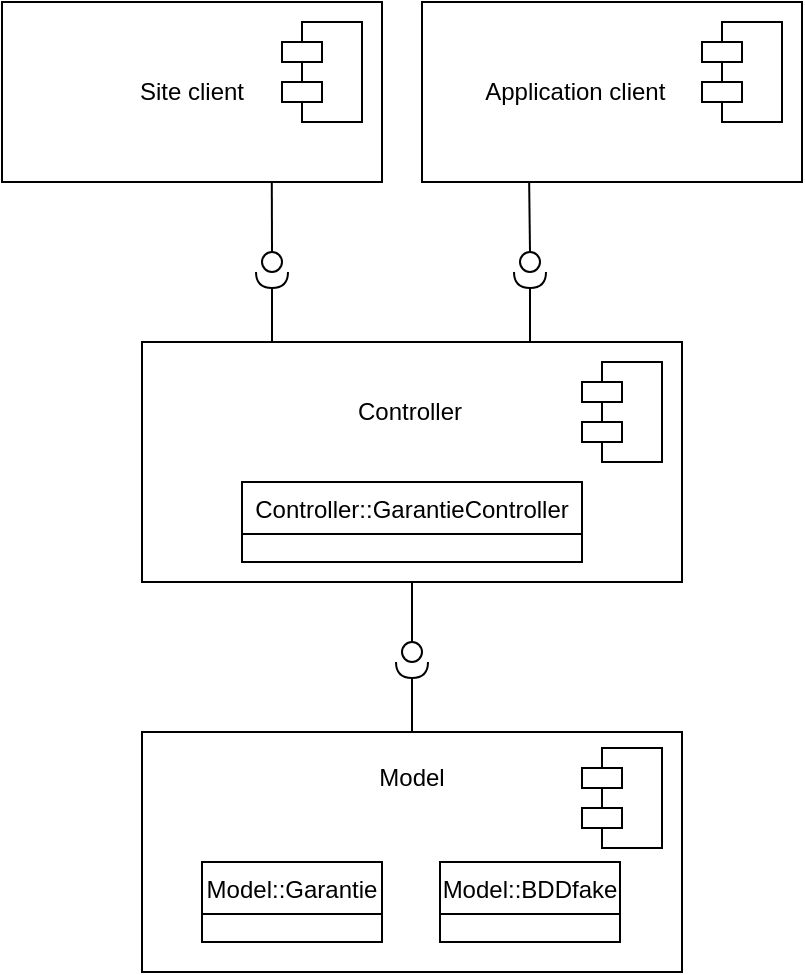 <mxfile version="13.1.7" type="device"><diagram id="2QJGwUctA3GrTV5ZpJYM" name="Page-1"><mxGraphModel dx="1323" dy="645" grid="1" gridSize="10" guides="1" tooltips="1" connect="1" arrows="1" fold="1" page="1" pageScale="1" pageWidth="827" pageHeight="1169" math="0" shadow="0"><root><mxCell id="0"/><mxCell id="1" parent="0"/><mxCell id="6WERaH4rh0N3Baqg3uQz-3" value="Site client" style="rounded=0;whiteSpace=wrap;html=1;" vertex="1" parent="1"><mxGeometry x="210" y="100" width="190" height="90" as="geometry"/></mxCell><mxCell id="6WERaH4rh0N3Baqg3uQz-21" value="" style="rounded=0;whiteSpace=wrap;html=1;" vertex="1" parent="1"><mxGeometry x="360" y="110" width="30" height="50" as="geometry"/></mxCell><mxCell id="6WERaH4rh0N3Baqg3uQz-4" value="&lt;div align=&quot;center&quot;&gt;Application client&amp;nbsp;&amp;nbsp;&amp;nbsp;&amp;nbsp;&amp;nbsp;&amp;nbsp;&amp;nbsp;&amp;nbsp;&amp;nbsp;&amp;nbsp;&amp;nbsp; &lt;br&gt;&lt;/div&gt;" style="rounded=0;whiteSpace=wrap;html=1;align=center;" vertex="1" parent="1"><mxGeometry x="420" y="100" width="190" height="90" as="geometry"/></mxCell><mxCell id="6WERaH4rh0N3Baqg3uQz-5" value="" style="rounded=0;whiteSpace=wrap;html=1;" vertex="1" parent="1"><mxGeometry x="280" y="270" width="270" height="120" as="geometry"/></mxCell><mxCell id="6WERaH4rh0N3Baqg3uQz-6" value="Controller" style="text;html=1;strokeColor=none;fillColor=none;align=center;verticalAlign=middle;whiteSpace=wrap;rounded=0;" vertex="1" parent="1"><mxGeometry x="394" y="295" width="40" height="20" as="geometry"/></mxCell><mxCell id="6WERaH4rh0N3Baqg3uQz-7" value="" style="rounded=0;whiteSpace=wrap;html=1;" vertex="1" parent="1"><mxGeometry x="280" y="465" width="270" height="120" as="geometry"/></mxCell><mxCell id="6WERaH4rh0N3Baqg3uQz-8" value="Model" style="text;html=1;strokeColor=none;fillColor=none;align=center;verticalAlign=middle;whiteSpace=wrap;rounded=0;" vertex="1" parent="1"><mxGeometry x="395" y="478" width="40" height="20" as="geometry"/></mxCell><mxCell id="6WERaH4rh0N3Baqg3uQz-19" value="" style="rounded=0;whiteSpace=wrap;html=1;" vertex="1" parent="1"><mxGeometry x="350" y="120" width="20" height="10" as="geometry"/></mxCell><mxCell id="6WERaH4rh0N3Baqg3uQz-20" value="" style="rounded=0;whiteSpace=wrap;html=1;" vertex="1" parent="1"><mxGeometry x="350" y="140" width="20" height="10" as="geometry"/></mxCell><mxCell id="6WERaH4rh0N3Baqg3uQz-22" value="" style="rounded=0;whiteSpace=wrap;html=1;" vertex="1" parent="1"><mxGeometry x="510" y="280" width="30" height="50" as="geometry"/></mxCell><mxCell id="6WERaH4rh0N3Baqg3uQz-23" value="" style="rounded=0;whiteSpace=wrap;html=1;" vertex="1" parent="1"><mxGeometry x="500" y="290" width="20" height="10" as="geometry"/></mxCell><mxCell id="6WERaH4rh0N3Baqg3uQz-24" value="" style="rounded=0;whiteSpace=wrap;html=1;" vertex="1" parent="1"><mxGeometry x="500" y="310" width="20" height="10" as="geometry"/></mxCell><mxCell id="6WERaH4rh0N3Baqg3uQz-25" value="" style="rounded=0;whiteSpace=wrap;html=1;" vertex="1" parent="1"><mxGeometry x="510" y="473" width="30" height="50" as="geometry"/></mxCell><mxCell id="6WERaH4rh0N3Baqg3uQz-26" value="" style="rounded=0;whiteSpace=wrap;html=1;" vertex="1" parent="1"><mxGeometry x="500" y="483" width="20" height="10" as="geometry"/></mxCell><mxCell id="6WERaH4rh0N3Baqg3uQz-27" value="" style="rounded=0;whiteSpace=wrap;html=1;" vertex="1" parent="1"><mxGeometry x="500" y="503" width="20" height="10" as="geometry"/></mxCell><mxCell id="6WERaH4rh0N3Baqg3uQz-32" value="" style="rounded=0;orthogonalLoop=1;jettySize=auto;html=1;endArrow=none;endFill=0;exitX=0.5;exitY=1;exitDx=0;exitDy=0;" edge="1" target="6WERaH4rh0N3Baqg3uQz-34" parent="1" source="6WERaH4rh0N3Baqg3uQz-5"><mxGeometry relative="1" as="geometry"><mxPoint x="400" y="425" as="sourcePoint"/></mxGeometry></mxCell><mxCell id="6WERaH4rh0N3Baqg3uQz-34" value="" style="ellipse;whiteSpace=wrap;html=1;fontFamily=Helvetica;fontSize=12;fontColor=#000000;align=center;strokeColor=#000000;fillColor=#ffffff;points=[];aspect=fixed;resizable=0;" vertex="1" parent="1"><mxGeometry x="410" y="420" width="10" height="10" as="geometry"/></mxCell><mxCell id="6WERaH4rh0N3Baqg3uQz-35" value="" style="rounded=0;orthogonalLoop=1;jettySize=auto;html=1;endArrow=halfCircle;endFill=0;endSize=6;strokeWidth=1;exitX=0.5;exitY=0;exitDx=0;exitDy=0;" edge="1" parent="1" source="6WERaH4rh0N3Baqg3uQz-7" target="6WERaH4rh0N3Baqg3uQz-34"><mxGeometry relative="1" as="geometry"><mxPoint x="415" y="465" as="sourcePoint"/><mxPoint x="420" y="425" as="targetPoint"/></mxGeometry></mxCell><mxCell id="6WERaH4rh0N3Baqg3uQz-16" value="Model::BDDfake" style="swimlane;fontStyle=0;childLayout=stackLayout;horizontal=1;startSize=26;fillColor=none;horizontalStack=0;resizeParent=1;resizeParentMax=0;resizeLast=0;collapsible=1;marginBottom=0;" vertex="1" parent="1"><mxGeometry x="429" y="530" width="90" height="40" as="geometry"/></mxCell><mxCell id="6WERaH4rh0N3Baqg3uQz-15" value="Model::Garantie" style="swimlane;fontStyle=0;childLayout=stackLayout;horizontal=1;startSize=26;fillColor=none;horizontalStack=0;resizeParent=1;resizeParentMax=0;resizeLast=0;collapsible=1;marginBottom=0;" vertex="1" parent="1"><mxGeometry x="310" y="530" width="90" height="40" as="geometry"/></mxCell><mxCell id="6WERaH4rh0N3Baqg3uQz-11" value="Controller::GarantieController" style="swimlane;fontStyle=0;childLayout=stackLayout;horizontal=1;startSize=26;fillColor=none;horizontalStack=0;resizeParent=1;resizeParentMax=0;resizeLast=0;collapsible=1;marginBottom=0;" vertex="1" parent="1"><mxGeometry x="330" y="340" width="170" height="40" as="geometry"/></mxCell><mxCell id="6WERaH4rh0N3Baqg3uQz-45" value="" style="rounded=0;orthogonalLoop=1;jettySize=auto;html=1;endArrow=none;endFill=0;exitX=0.71;exitY=0.998;exitDx=0;exitDy=0;exitPerimeter=0;" edge="1" parent="1" target="6WERaH4rh0N3Baqg3uQz-46" source="6WERaH4rh0N3Baqg3uQz-3"><mxGeometry relative="1" as="geometry"><mxPoint x="345" y="195" as="sourcePoint"/></mxGeometry></mxCell><mxCell id="6WERaH4rh0N3Baqg3uQz-46" value="" style="ellipse;whiteSpace=wrap;html=1;fontFamily=Helvetica;fontSize=12;fontColor=#000000;align=center;strokeColor=#000000;fillColor=#ffffff;points=[];aspect=fixed;resizable=0;" vertex="1" parent="1"><mxGeometry x="340" y="225" width="10" height="10" as="geometry"/></mxCell><mxCell id="6WERaH4rh0N3Baqg3uQz-47" value="" style="rounded=0;orthogonalLoop=1;jettySize=auto;html=1;endArrow=halfCircle;endFill=0;endSize=6;strokeWidth=1;exitX=0.5;exitY=0;exitDx=0;exitDy=0;" edge="1" parent="1" target="6WERaH4rh0N3Baqg3uQz-46"><mxGeometry relative="1" as="geometry"><mxPoint x="345" y="270" as="sourcePoint"/><mxPoint x="350" y="230" as="targetPoint"/></mxGeometry></mxCell><mxCell id="6WERaH4rh0N3Baqg3uQz-48" value="" style="rounded=0;orthogonalLoop=1;jettySize=auto;html=1;endArrow=none;endFill=0;exitX=0.282;exitY=1.002;exitDx=0;exitDy=0;exitPerimeter=0;" edge="1" parent="1" target="6WERaH4rh0N3Baqg3uQz-49" source="6WERaH4rh0N3Baqg3uQz-4"><mxGeometry relative="1" as="geometry"><mxPoint x="474" y="195" as="sourcePoint"/></mxGeometry></mxCell><mxCell id="6WERaH4rh0N3Baqg3uQz-49" value="" style="ellipse;whiteSpace=wrap;html=1;fontFamily=Helvetica;fontSize=12;fontColor=#000000;align=center;strokeColor=#000000;fillColor=#ffffff;points=[];aspect=fixed;resizable=0;" vertex="1" parent="1"><mxGeometry x="469" y="225" width="10" height="10" as="geometry"/></mxCell><mxCell id="6WERaH4rh0N3Baqg3uQz-50" value="" style="rounded=0;orthogonalLoop=1;jettySize=auto;html=1;endArrow=halfCircle;endFill=0;endSize=6;strokeWidth=1;exitX=0.5;exitY=0;exitDx=0;exitDy=0;" edge="1" parent="1" target="6WERaH4rh0N3Baqg3uQz-49"><mxGeometry relative="1" as="geometry"><mxPoint x="474" y="270" as="sourcePoint"/><mxPoint x="479" y="230" as="targetPoint"/></mxGeometry></mxCell><mxCell id="6WERaH4rh0N3Baqg3uQz-51" value="" style="rounded=0;whiteSpace=wrap;html=1;" vertex="1" parent="1"><mxGeometry x="570" y="110" width="30" height="50" as="geometry"/></mxCell><mxCell id="6WERaH4rh0N3Baqg3uQz-52" value="" style="rounded=0;whiteSpace=wrap;html=1;" vertex="1" parent="1"><mxGeometry x="560" y="120" width="20" height="10" as="geometry"/></mxCell><mxCell id="6WERaH4rh0N3Baqg3uQz-53" value="" style="rounded=0;whiteSpace=wrap;html=1;" vertex="1" parent="1"><mxGeometry x="560" y="140" width="20" height="10" as="geometry"/></mxCell></root></mxGraphModel></diagram></mxfile>